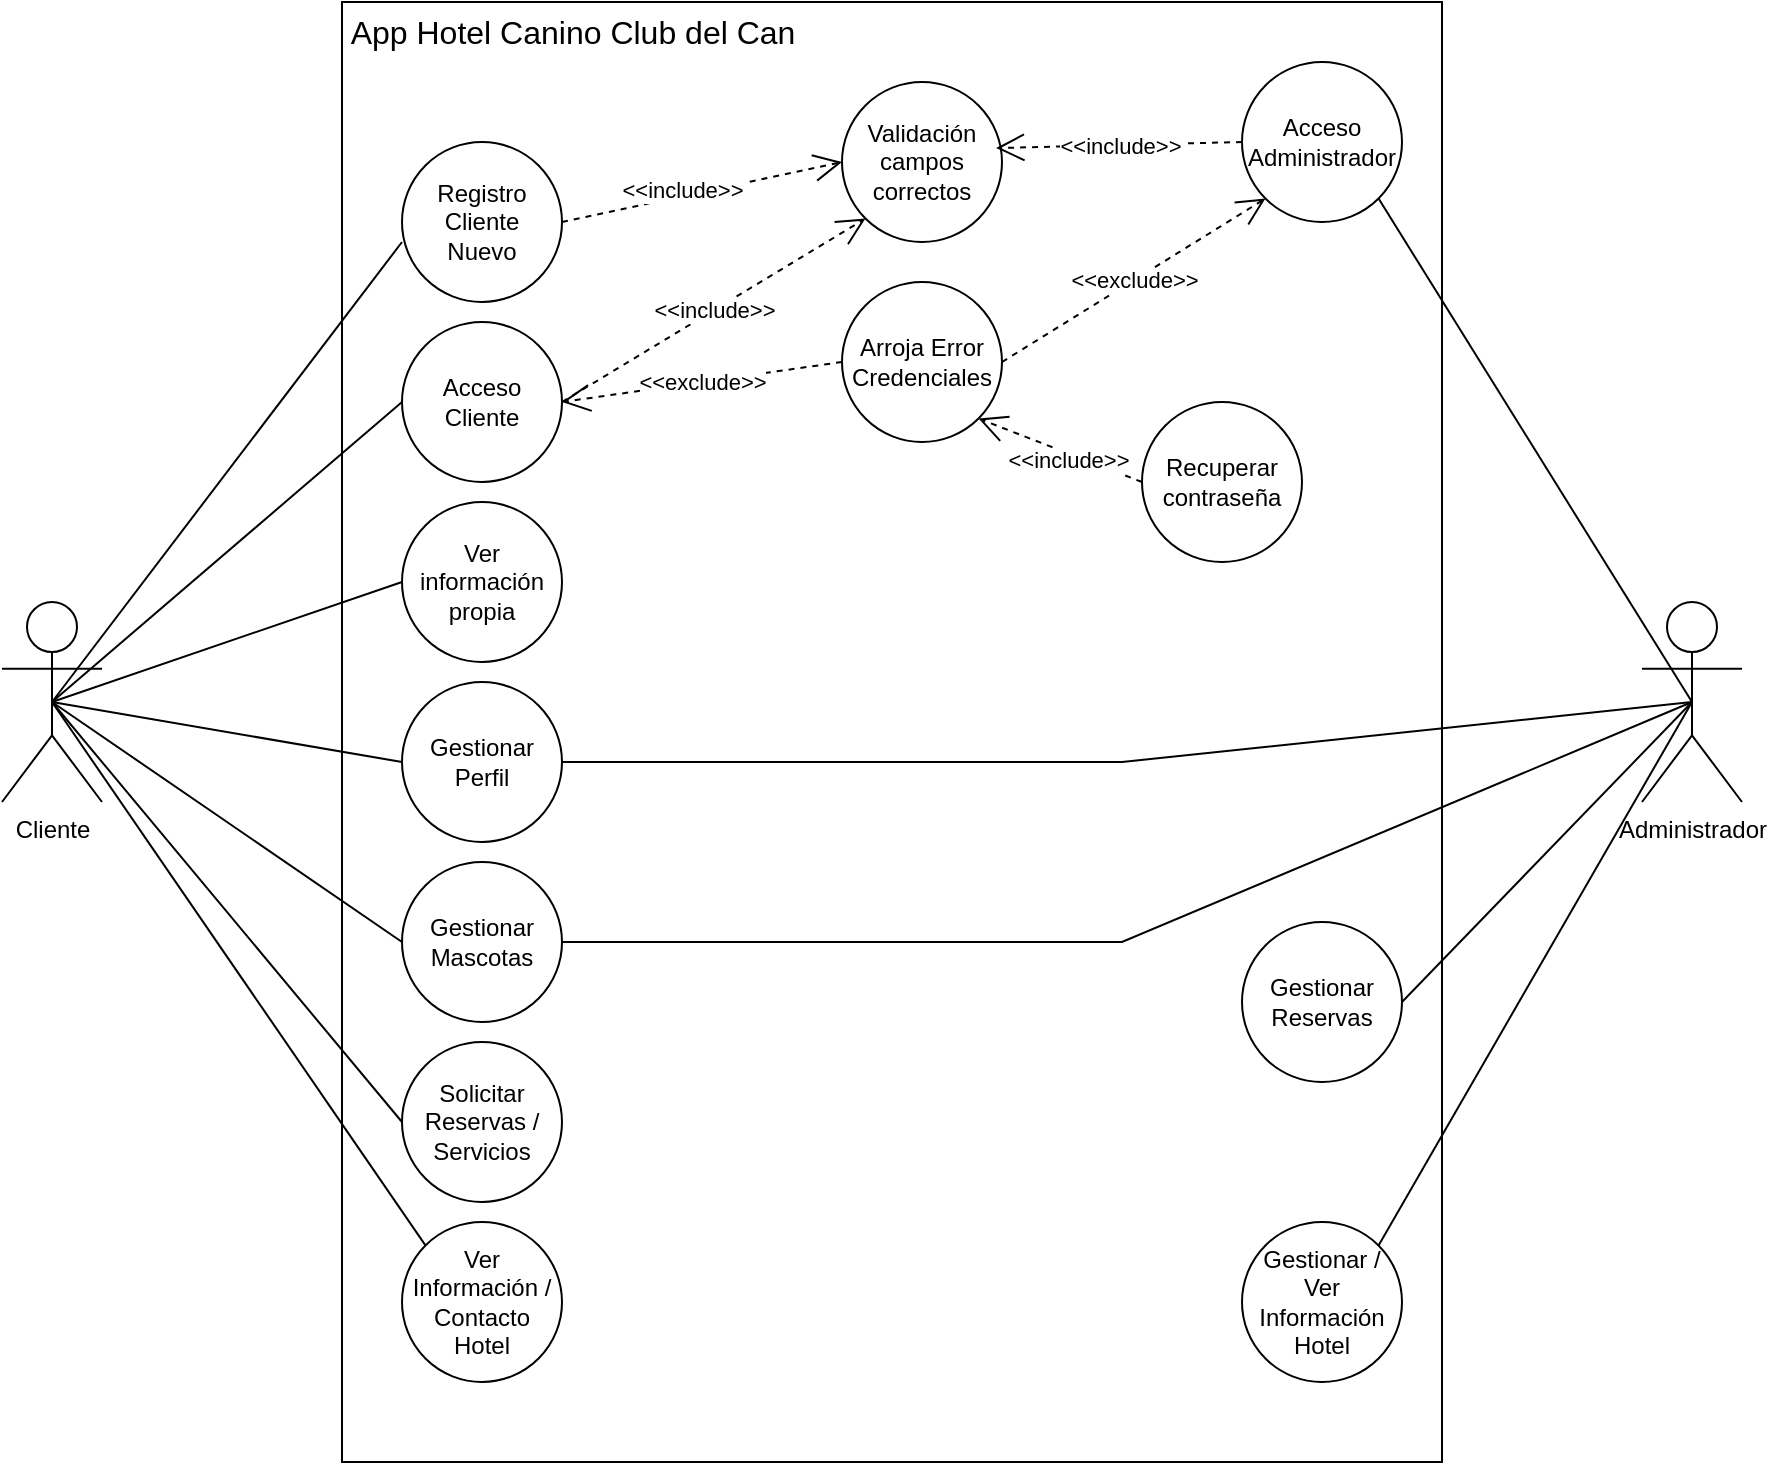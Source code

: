 <mxfile version="28.1.1">
  <diagram name="Página-1" id="9W_9Sp7u_PCh02WyK_mp">
    <mxGraphModel dx="1665" dy="818" grid="1" gridSize="10" guides="1" tooltips="1" connect="1" arrows="1" fold="1" page="1" pageScale="1" pageWidth="1169" pageHeight="1654" math="0" shadow="0">
      <root>
        <mxCell id="0" />
        <mxCell id="1" parent="0" />
        <mxCell id="uW_plnHV8jiXRTv0YHAk-1" value="Cliente" style="shape=umlActor;verticalLabelPosition=bottom;verticalAlign=top;html=1;outlineConnect=0;" vertex="1" parent="1">
          <mxGeometry x="10" y="310" width="50" height="100" as="geometry" />
        </mxCell>
        <mxCell id="uW_plnHV8jiXRTv0YHAk-3" value="" style="rounded=0;whiteSpace=wrap;html=1;rotation=90;" vertex="1" parent="1">
          <mxGeometry x="90" y="100" width="730" height="550" as="geometry" />
        </mxCell>
        <mxCell id="uW_plnHV8jiXRTv0YHAk-4" value="App Hotel Canino Club del Can" style="text;html=1;align=center;verticalAlign=middle;resizable=0;points=[];autosize=1;strokeColor=none;fillColor=none;fontSize=16;" vertex="1" parent="1">
          <mxGeometry x="170" y="10" width="250" height="30" as="geometry" />
        </mxCell>
        <mxCell id="uW_plnHV8jiXRTv0YHAk-5" value="Registro Cliente&lt;div&gt;Nuevo&lt;br&gt;&lt;/div&gt;" style="ellipse;whiteSpace=wrap;html=1;aspect=fixed;" vertex="1" parent="1">
          <mxGeometry x="210" y="80" width="80" height="80" as="geometry" />
        </mxCell>
        <mxCell id="uW_plnHV8jiXRTv0YHAk-6" value="Acceso Cliente" style="ellipse;whiteSpace=wrap;html=1;aspect=fixed;" vertex="1" parent="1">
          <mxGeometry x="210" y="170" width="80" height="80" as="geometry" />
        </mxCell>
        <mxCell id="uW_plnHV8jiXRTv0YHAk-9" value="Gestionar Perfil" style="ellipse;whiteSpace=wrap;html=1;aspect=fixed;" vertex="1" parent="1">
          <mxGeometry x="210" y="350" width="80" height="80" as="geometry" />
        </mxCell>
        <mxCell id="uW_plnHV8jiXRTv0YHAk-10" value="Gestionar Mascotas" style="ellipse;whiteSpace=wrap;html=1;aspect=fixed;" vertex="1" parent="1">
          <mxGeometry x="210" y="440" width="80" height="80" as="geometry" />
        </mxCell>
        <mxCell id="uW_plnHV8jiXRTv0YHAk-11" value="Solicitar Reservas / Servicios" style="ellipse;whiteSpace=wrap;html=1;aspect=fixed;" vertex="1" parent="1">
          <mxGeometry x="210" y="530" width="80" height="80" as="geometry" />
        </mxCell>
        <mxCell id="uW_plnHV8jiXRTv0YHAk-12" value="Ver Información / Contacto Hotel" style="ellipse;whiteSpace=wrap;html=1;aspect=fixed;" vertex="1" parent="1">
          <mxGeometry x="210" y="620" width="80" height="80" as="geometry" />
        </mxCell>
        <mxCell id="uW_plnHV8jiXRTv0YHAk-17" value="" style="endArrow=none;html=1;rounded=0;exitX=0.5;exitY=0.5;exitDx=0;exitDy=0;exitPerimeter=0;" edge="1" parent="1" source="uW_plnHV8jiXRTv0YHAk-1">
          <mxGeometry width="50" height="50" relative="1" as="geometry">
            <mxPoint x="160" y="180" as="sourcePoint" />
            <mxPoint x="210" y="130" as="targetPoint" />
          </mxGeometry>
        </mxCell>
        <mxCell id="uW_plnHV8jiXRTv0YHAk-18" value="" style="endArrow=none;html=1;rounded=0;entryX=0;entryY=0.5;entryDx=0;entryDy=0;exitX=0.5;exitY=0.5;exitDx=0;exitDy=0;exitPerimeter=0;" edge="1" parent="1" source="uW_plnHV8jiXRTv0YHAk-1" target="uW_plnHV8jiXRTv0YHAk-6">
          <mxGeometry width="50" height="50" relative="1" as="geometry">
            <mxPoint x="65" y="350" as="sourcePoint" />
            <mxPoint x="440" y="380" as="targetPoint" />
          </mxGeometry>
        </mxCell>
        <mxCell id="uW_plnHV8jiXRTv0YHAk-19" value="" style="endArrow=none;html=1;rounded=0;entryX=0;entryY=0.5;entryDx=0;entryDy=0;exitX=0.5;exitY=0.5;exitDx=0;exitDy=0;exitPerimeter=0;" edge="1" parent="1" source="uW_plnHV8jiXRTv0YHAk-1" target="uW_plnHV8jiXRTv0YHAk-9">
          <mxGeometry width="50" height="50" relative="1" as="geometry">
            <mxPoint x="390" y="430" as="sourcePoint" />
            <mxPoint x="440" y="380" as="targetPoint" />
          </mxGeometry>
        </mxCell>
        <mxCell id="uW_plnHV8jiXRTv0YHAk-20" value="" style="endArrow=none;html=1;rounded=0;entryX=0;entryY=0.5;entryDx=0;entryDy=0;exitX=0.5;exitY=0.5;exitDx=0;exitDy=0;exitPerimeter=0;" edge="1" parent="1" source="uW_plnHV8jiXRTv0YHAk-1" target="uW_plnHV8jiXRTv0YHAk-10">
          <mxGeometry width="50" height="50" relative="1" as="geometry">
            <mxPoint x="390" y="430" as="sourcePoint" />
            <mxPoint x="440" y="380" as="targetPoint" />
          </mxGeometry>
        </mxCell>
        <mxCell id="uW_plnHV8jiXRTv0YHAk-21" value="" style="endArrow=none;html=1;rounded=0;entryX=0;entryY=0.5;entryDx=0;entryDy=0;exitX=0.5;exitY=0.5;exitDx=0;exitDy=0;exitPerimeter=0;" edge="1" parent="1" source="uW_plnHV8jiXRTv0YHAk-1" target="uW_plnHV8jiXRTv0YHAk-11">
          <mxGeometry width="50" height="50" relative="1" as="geometry">
            <mxPoint x="390" y="430" as="sourcePoint" />
            <mxPoint x="440" y="380" as="targetPoint" />
          </mxGeometry>
        </mxCell>
        <mxCell id="uW_plnHV8jiXRTv0YHAk-22" value="" style="endArrow=none;html=1;rounded=0;entryX=0;entryY=0;entryDx=0;entryDy=0;exitX=0.5;exitY=0.5;exitDx=0;exitDy=0;exitPerimeter=0;" edge="1" parent="1" source="uW_plnHV8jiXRTv0YHAk-1" target="uW_plnHV8jiXRTv0YHAk-12">
          <mxGeometry width="50" height="50" relative="1" as="geometry">
            <mxPoint x="390" y="430" as="sourcePoint" />
            <mxPoint x="440" y="380" as="targetPoint" />
          </mxGeometry>
        </mxCell>
        <mxCell id="uW_plnHV8jiXRTv0YHAk-23" value="Administrador" style="shape=umlActor;verticalLabelPosition=bottom;verticalAlign=top;html=1;outlineConnect=0;" vertex="1" parent="1">
          <mxGeometry x="830" y="310" width="50" height="100" as="geometry" />
        </mxCell>
        <mxCell id="uW_plnHV8jiXRTv0YHAk-25" value="" style="endArrow=none;html=1;rounded=0;entryX=0.5;entryY=0.5;entryDx=0;entryDy=0;entryPerimeter=0;exitX=1;exitY=0.5;exitDx=0;exitDy=0;" edge="1" parent="1" source="uW_plnHV8jiXRTv0YHAk-39" target="uW_plnHV8jiXRTv0YHAk-23">
          <mxGeometry width="50" height="50" relative="1" as="geometry">
            <mxPoint x="390" y="430" as="sourcePoint" />
            <mxPoint x="440" y="380" as="targetPoint" />
          </mxGeometry>
        </mxCell>
        <mxCell id="uW_plnHV8jiXRTv0YHAk-29" value="Validación&lt;div&gt;campos&lt;/div&gt;&lt;div&gt;correctos&lt;/div&gt;" style="ellipse;whiteSpace=wrap;html=1;aspect=fixed;" vertex="1" parent="1">
          <mxGeometry x="430" y="50" width="80" height="80" as="geometry" />
        </mxCell>
        <mxCell id="uW_plnHV8jiXRTv0YHAk-30" value="&amp;lt;&amp;lt;include&amp;gt;&amp;gt;" style="endArrow=open;endSize=12;dashed=1;html=1;rounded=0;exitX=1;exitY=0.5;exitDx=0;exitDy=0;entryX=0;entryY=0.5;entryDx=0;entryDy=0;" edge="1" parent="1" source="uW_plnHV8jiXRTv0YHAk-5" target="uW_plnHV8jiXRTv0YHAk-29">
          <mxGeometry x="-0.132" y="3" width="160" relative="1" as="geometry">
            <mxPoint x="550" y="400" as="sourcePoint" />
            <mxPoint x="710" y="400" as="targetPoint" />
            <mxPoint as="offset" />
          </mxGeometry>
        </mxCell>
        <mxCell id="uW_plnHV8jiXRTv0YHAk-31" value="Acceso Administrador" style="ellipse;whiteSpace=wrap;html=1;aspect=fixed;" vertex="1" parent="1">
          <mxGeometry x="630" y="40" width="80" height="80" as="geometry" />
        </mxCell>
        <mxCell id="uW_plnHV8jiXRTv0YHAk-32" value="" style="endArrow=none;html=1;rounded=0;entryX=0.5;entryY=0.5;entryDx=0;entryDy=0;entryPerimeter=0;exitX=1;exitY=1;exitDx=0;exitDy=0;" edge="1" parent="1" source="uW_plnHV8jiXRTv0YHAk-31" target="uW_plnHV8jiXRTv0YHAk-23">
          <mxGeometry relative="1" as="geometry">
            <mxPoint x="790" y="170" as="sourcePoint" />
            <mxPoint x="945" y="310" as="targetPoint" />
          </mxGeometry>
        </mxCell>
        <mxCell id="uW_plnHV8jiXRTv0YHAk-33" value="" style="endArrow=none;html=1;rounded=0;exitX=1;exitY=0.5;exitDx=0;exitDy=0;entryX=0.5;entryY=0.5;entryDx=0;entryDy=0;entryPerimeter=0;" edge="1" parent="1" source="uW_plnHV8jiXRTv0YHAk-9" target="uW_plnHV8jiXRTv0YHAk-23">
          <mxGeometry relative="1" as="geometry">
            <mxPoint x="610" y="400" as="sourcePoint" />
            <mxPoint x="770" y="400" as="targetPoint" />
            <Array as="points">
              <mxPoint x="570" y="390" />
            </Array>
          </mxGeometry>
        </mxCell>
        <mxCell id="uW_plnHV8jiXRTv0YHAk-34" value="" style="endArrow=none;html=1;rounded=0;exitX=1;exitY=0.5;exitDx=0;exitDy=0;entryX=0.5;entryY=0.5;entryDx=0;entryDy=0;entryPerimeter=0;" edge="1" parent="1" source="uW_plnHV8jiXRTv0YHAk-10" target="uW_plnHV8jiXRTv0YHAk-23">
          <mxGeometry relative="1" as="geometry">
            <mxPoint x="610" y="400" as="sourcePoint" />
            <mxPoint x="770" y="400" as="targetPoint" />
            <Array as="points">
              <mxPoint x="570" y="480" />
            </Array>
          </mxGeometry>
        </mxCell>
        <mxCell id="uW_plnHV8jiXRTv0YHAk-35" value="&lt;div&gt;Gestionar / Ver&lt;br&gt;&lt;/div&gt;&lt;div&gt;Información Hotel&lt;/div&gt;" style="ellipse;whiteSpace=wrap;html=1;aspect=fixed;" vertex="1" parent="1">
          <mxGeometry x="630" y="620" width="80" height="80" as="geometry" />
        </mxCell>
        <mxCell id="uW_plnHV8jiXRTv0YHAk-36" value="" style="endArrow=none;html=1;rounded=0;entryX=0.5;entryY=0.5;entryDx=0;entryDy=0;entryPerimeter=0;exitX=1;exitY=0;exitDx=0;exitDy=0;" edge="1" parent="1" source="uW_plnHV8jiXRTv0YHAk-35" target="uW_plnHV8jiXRTv0YHAk-23">
          <mxGeometry relative="1" as="geometry">
            <mxPoint x="840" y="540" as="sourcePoint" />
            <mxPoint x="770" y="400" as="targetPoint" />
          </mxGeometry>
        </mxCell>
        <mxCell id="uW_plnHV8jiXRTv0YHAk-38" value="&amp;lt;&amp;lt;include&amp;gt;&amp;gt;" style="endArrow=open;endSize=12;dashed=1;html=1;rounded=0;exitX=1;exitY=0.5;exitDx=0;exitDy=0;entryX=0;entryY=1;entryDx=0;entryDy=0;" edge="1" parent="1" source="uW_plnHV8jiXRTv0YHAk-6" target="uW_plnHV8jiXRTv0YHAk-29">
          <mxGeometry width="160" relative="1" as="geometry">
            <mxPoint x="480" y="530" as="sourcePoint" />
            <mxPoint x="605" y="680" as="targetPoint" />
          </mxGeometry>
        </mxCell>
        <mxCell id="uW_plnHV8jiXRTv0YHAk-39" value="Gestionar Reservas" style="ellipse;whiteSpace=wrap;html=1;aspect=fixed;" vertex="1" parent="1">
          <mxGeometry x="630" y="470" width="80" height="80" as="geometry" />
        </mxCell>
        <mxCell id="uW_plnHV8jiXRTv0YHAk-40" value="&amp;lt;&amp;lt;include&amp;gt;&amp;gt;" style="endArrow=open;endSize=12;dashed=1;html=1;rounded=0;exitX=0;exitY=0.5;exitDx=0;exitDy=0;entryX=0.963;entryY=0.413;entryDx=0;entryDy=0;entryPerimeter=0;" edge="1" parent="1" source="uW_plnHV8jiXRTv0YHAk-31" target="uW_plnHV8jiXRTv0YHAk-29">
          <mxGeometry width="160" relative="1" as="geometry">
            <mxPoint x="540" y="300" as="sourcePoint" />
            <mxPoint x="680" y="170" as="targetPoint" />
          </mxGeometry>
        </mxCell>
        <mxCell id="uW_plnHV8jiXRTv0YHAk-41" value="Arroja Error Credenciales" style="ellipse;whiteSpace=wrap;html=1;aspect=fixed;" vertex="1" parent="1">
          <mxGeometry x="430" y="150" width="80" height="80" as="geometry" />
        </mxCell>
        <mxCell id="uW_plnHV8jiXRTv0YHAk-42" value="&amp;lt;&amp;lt;exclude&amp;gt;&amp;gt;" style="endArrow=open;endSize=12;dashed=1;html=1;rounded=0;exitX=0;exitY=0.5;exitDx=0;exitDy=0;entryX=1;entryY=0.5;entryDx=0;entryDy=0;" edge="1" parent="1" source="uW_plnHV8jiXRTv0YHAk-41" target="uW_plnHV8jiXRTv0YHAk-6">
          <mxGeometry width="160" relative="1" as="geometry">
            <mxPoint x="473" y="240" as="sourcePoint" />
            <mxPoint x="350" y="243" as="targetPoint" />
          </mxGeometry>
        </mxCell>
        <mxCell id="uW_plnHV8jiXRTv0YHAk-43" value="&amp;lt;&amp;lt;exclude&amp;gt;&amp;gt;" style="endArrow=open;endSize=12;dashed=1;html=1;rounded=0;exitX=1;exitY=0.5;exitDx=0;exitDy=0;entryX=0;entryY=1;entryDx=0;entryDy=0;" edge="1" parent="1" source="uW_plnHV8jiXRTv0YHAk-41" target="uW_plnHV8jiXRTv0YHAk-31">
          <mxGeometry width="160" relative="1" as="geometry">
            <mxPoint x="780" y="180" as="sourcePoint" />
            <mxPoint x="640" y="210" as="targetPoint" />
          </mxGeometry>
        </mxCell>
        <mxCell id="uW_plnHV8jiXRTv0YHAk-45" value="Recuperar contraseña" style="ellipse;whiteSpace=wrap;html=1;aspect=fixed;" vertex="1" parent="1">
          <mxGeometry x="580" y="210" width="80" height="80" as="geometry" />
        </mxCell>
        <mxCell id="uW_plnHV8jiXRTv0YHAk-46" value="&amp;lt;&amp;lt;include&amp;gt;&amp;gt;" style="endArrow=open;endSize=12;dashed=1;html=1;rounded=0;exitX=0;exitY=0.5;exitDx=0;exitDy=0;entryX=1;entryY=1;entryDx=0;entryDy=0;" edge="1" parent="1" source="uW_plnHV8jiXRTv0YHAk-45" target="uW_plnHV8jiXRTv0YHAk-41">
          <mxGeometry x="-0.132" y="3" width="160" relative="1" as="geometry">
            <mxPoint x="480" y="420" as="sourcePoint" />
            <mxPoint x="620" y="380" as="targetPoint" />
            <mxPoint as="offset" />
          </mxGeometry>
        </mxCell>
        <mxCell id="uW_plnHV8jiXRTv0YHAk-47" value="Ver información propia" style="ellipse;whiteSpace=wrap;html=1;aspect=fixed;" vertex="1" parent="1">
          <mxGeometry x="210" y="260" width="80" height="80" as="geometry" />
        </mxCell>
        <mxCell id="uW_plnHV8jiXRTv0YHAk-49" value="" style="endArrow=none;html=1;rounded=0;entryX=0;entryY=0.5;entryDx=0;entryDy=0;exitX=0.5;exitY=0.5;exitDx=0;exitDy=0;exitPerimeter=0;" edge="1" parent="1" source="uW_plnHV8jiXRTv0YHAk-1" target="uW_plnHV8jiXRTv0YHAk-47">
          <mxGeometry width="50" height="50" relative="1" as="geometry">
            <mxPoint x="140" y="490" as="sourcePoint" />
            <mxPoint x="315" y="340" as="targetPoint" />
          </mxGeometry>
        </mxCell>
      </root>
    </mxGraphModel>
  </diagram>
</mxfile>
